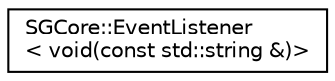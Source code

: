 digraph "Graphical Class Hierarchy"
{
 // LATEX_PDF_SIZE
  edge [fontname="Helvetica",fontsize="10",labelfontname="Helvetica",labelfontsize="10"];
  node [fontname="Helvetica",fontsize="10",shape=record];
  rankdir="LR";
  Node0 [label="SGCore::EventListener\l\< void(const std::string &)\>",height=0.2,width=0.4,color="black", fillcolor="white", style="filled",URL="$structSGCore_1_1EventListener.html",tooltip=" "];
}

